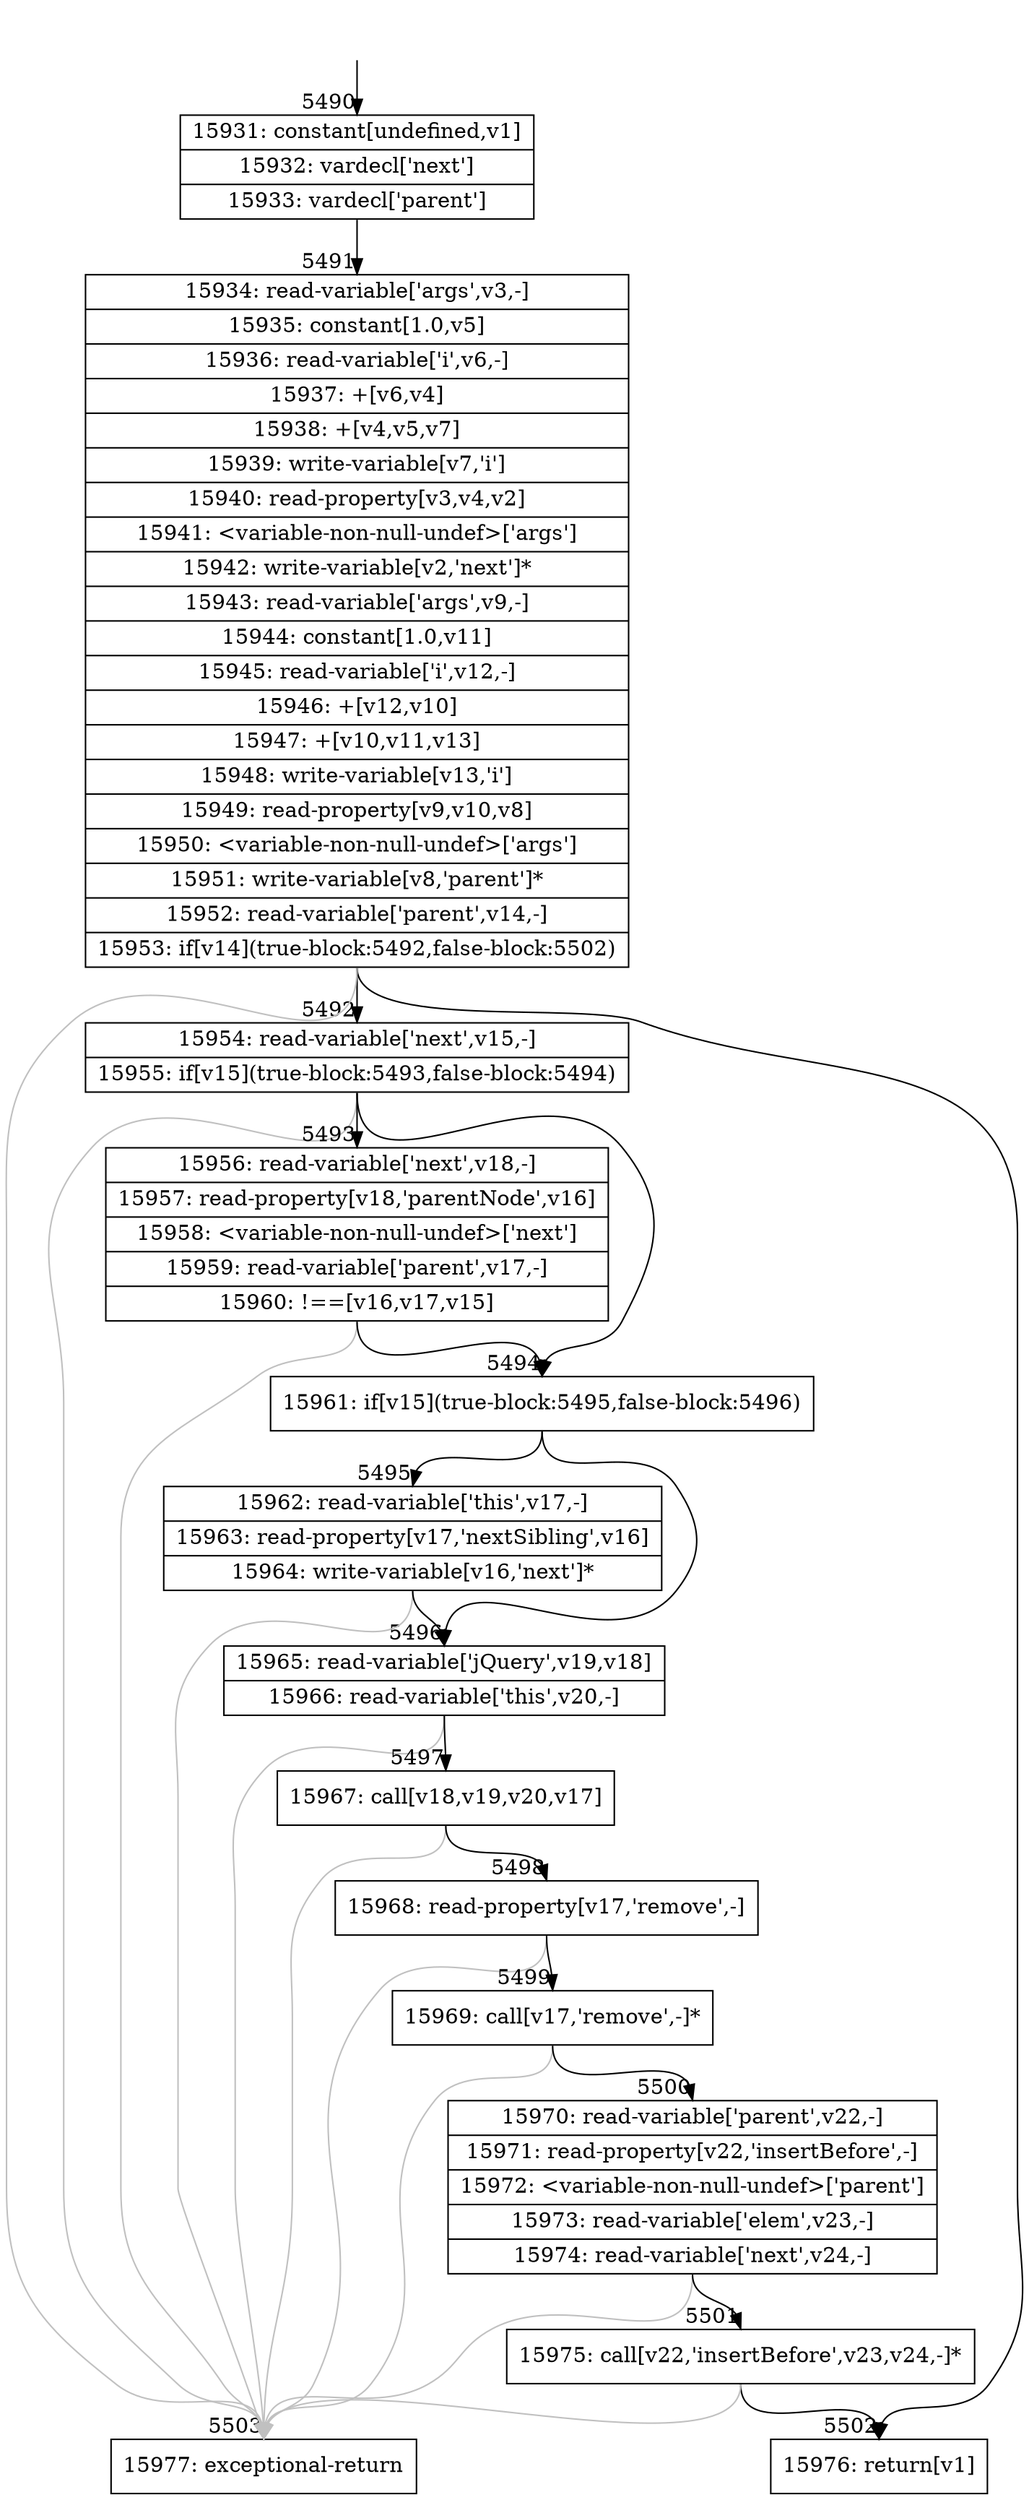 digraph {
rankdir="TD"
BB_entry365[shape=none,label=""];
BB_entry365 -> BB5490 [tailport=s, headport=n, headlabel="    5490"]
BB5490 [shape=record label="{15931: constant[undefined,v1]|15932: vardecl['next']|15933: vardecl['parent']}" ] 
BB5490 -> BB5491 [tailport=s, headport=n, headlabel="      5491"]
BB5491 [shape=record label="{15934: read-variable['args',v3,-]|15935: constant[1.0,v5]|15936: read-variable['i',v6,-]|15937: +[v6,v4]|15938: +[v4,v5,v7]|15939: write-variable[v7,'i']|15940: read-property[v3,v4,v2]|15941: \<variable-non-null-undef\>['args']|15942: write-variable[v2,'next']*|15943: read-variable['args',v9,-]|15944: constant[1.0,v11]|15945: read-variable['i',v12,-]|15946: +[v12,v10]|15947: +[v10,v11,v13]|15948: write-variable[v13,'i']|15949: read-property[v9,v10,v8]|15950: \<variable-non-null-undef\>['args']|15951: write-variable[v8,'parent']*|15952: read-variable['parent',v14,-]|15953: if[v14](true-block:5492,false-block:5502)}" ] 
BB5491 -> BB5492 [tailport=s, headport=n, headlabel="      5492"]
BB5491 -> BB5502 [tailport=s, headport=n, headlabel="      5502"]
BB5491 -> BB5503 [tailport=s, headport=n, color=gray, headlabel="      5503"]
BB5492 [shape=record label="{15954: read-variable['next',v15,-]|15955: if[v15](true-block:5493,false-block:5494)}" ] 
BB5492 -> BB5494 [tailport=s, headport=n, headlabel="      5494"]
BB5492 -> BB5493 [tailport=s, headport=n, headlabel="      5493"]
BB5492 -> BB5503 [tailport=s, headport=n, color=gray]
BB5493 [shape=record label="{15956: read-variable['next',v18,-]|15957: read-property[v18,'parentNode',v16]|15958: \<variable-non-null-undef\>['next']|15959: read-variable['parent',v17,-]|15960: !==[v16,v17,v15]}" ] 
BB5493 -> BB5494 [tailport=s, headport=n]
BB5493 -> BB5503 [tailport=s, headport=n, color=gray]
BB5494 [shape=record label="{15961: if[v15](true-block:5495,false-block:5496)}" ] 
BB5494 -> BB5495 [tailport=s, headport=n, headlabel="      5495"]
BB5494 -> BB5496 [tailport=s, headport=n, headlabel="      5496"]
BB5495 [shape=record label="{15962: read-variable['this',v17,-]|15963: read-property[v17,'nextSibling',v16]|15964: write-variable[v16,'next']*}" ] 
BB5495 -> BB5496 [tailport=s, headport=n]
BB5495 -> BB5503 [tailport=s, headport=n, color=gray]
BB5496 [shape=record label="{15965: read-variable['jQuery',v19,v18]|15966: read-variable['this',v20,-]}" ] 
BB5496 -> BB5497 [tailport=s, headport=n, headlabel="      5497"]
BB5496 -> BB5503 [tailport=s, headport=n, color=gray]
BB5497 [shape=record label="{15967: call[v18,v19,v20,v17]}" ] 
BB5497 -> BB5498 [tailport=s, headport=n, headlabel="      5498"]
BB5497 -> BB5503 [tailport=s, headport=n, color=gray]
BB5498 [shape=record label="{15968: read-property[v17,'remove',-]}" ] 
BB5498 -> BB5499 [tailport=s, headport=n, headlabel="      5499"]
BB5498 -> BB5503 [tailport=s, headport=n, color=gray]
BB5499 [shape=record label="{15969: call[v17,'remove',-]*}" ] 
BB5499 -> BB5500 [tailport=s, headport=n, headlabel="      5500"]
BB5499 -> BB5503 [tailport=s, headport=n, color=gray]
BB5500 [shape=record label="{15970: read-variable['parent',v22,-]|15971: read-property[v22,'insertBefore',-]|15972: \<variable-non-null-undef\>['parent']|15973: read-variable['elem',v23,-]|15974: read-variable['next',v24,-]}" ] 
BB5500 -> BB5501 [tailport=s, headport=n, headlabel="      5501"]
BB5500 -> BB5503 [tailport=s, headport=n, color=gray]
BB5501 [shape=record label="{15975: call[v22,'insertBefore',v23,v24,-]*}" ] 
BB5501 -> BB5502 [tailport=s, headport=n]
BB5501 -> BB5503 [tailport=s, headport=n, color=gray]
BB5502 [shape=record label="{15976: return[v1]}" ] 
BB5503 [shape=record label="{15977: exceptional-return}" ] 
}

